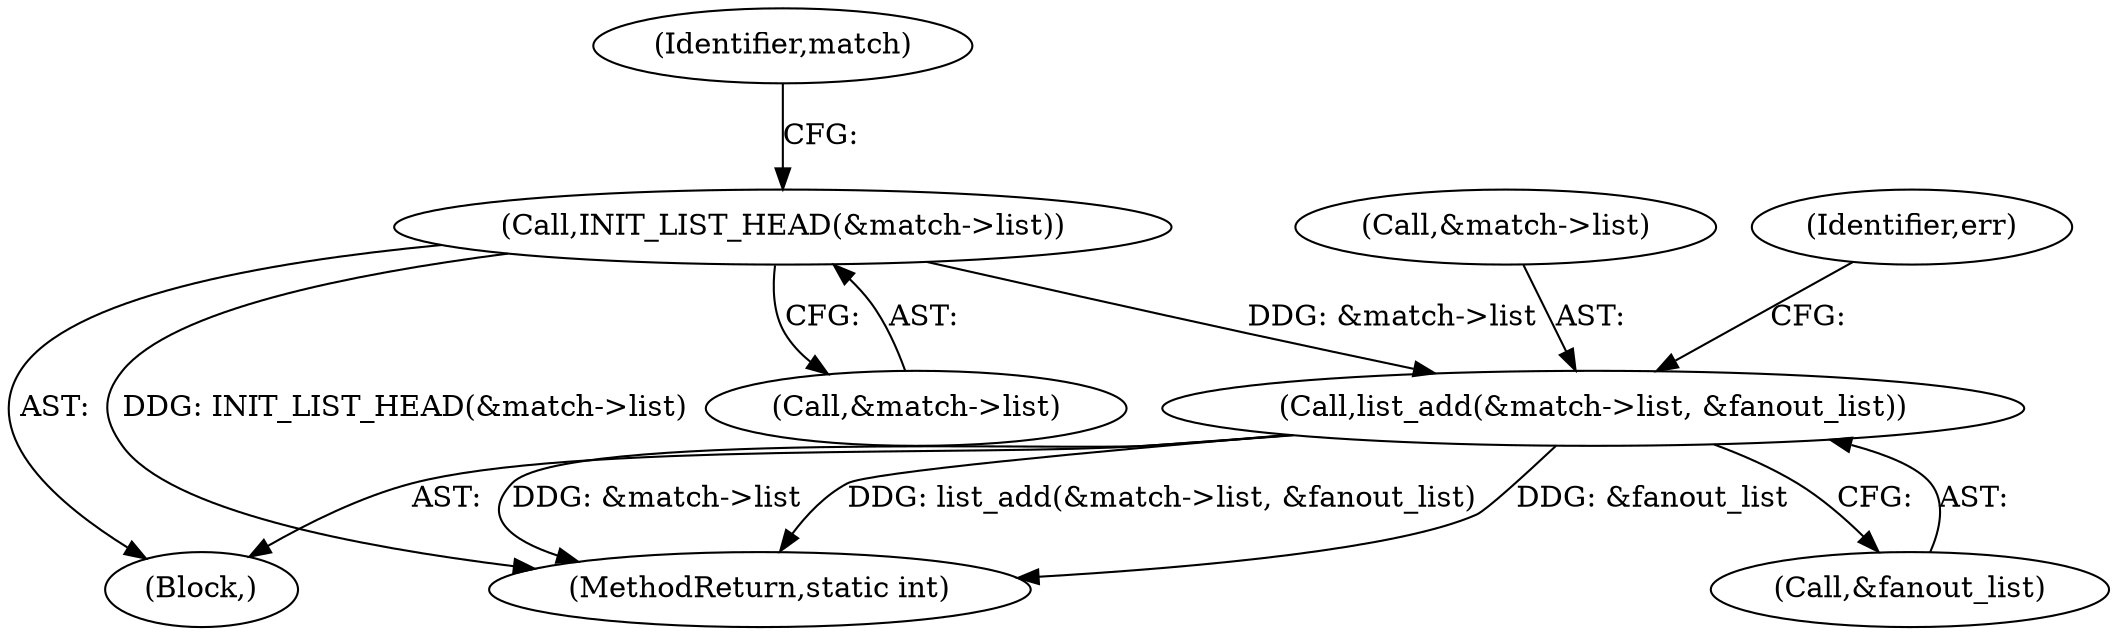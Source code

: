 digraph "0_linux_008ba2a13f2d04c947adc536d19debb8fe66f110@pointer" {
"1000394" [label="(Call,list_add(&match->list, &fanout_list))"];
"1000333" [label="(Call,INIT_LIST_HEAD(&match->list))"];
"1000402" [label="(Identifier,err)"];
"1000333" [label="(Call,INIT_LIST_HEAD(&match->list))"];
"1000394" [label="(Call,list_add(&match->list, &fanout_list))"];
"1000341" [label="(Identifier,match)"];
"1000295" [label="(Block,)"];
"1000334" [label="(Call,&match->list)"];
"1000495" [label="(MethodReturn,static int)"];
"1000395" [label="(Call,&match->list)"];
"1000399" [label="(Call,&fanout_list)"];
"1000394" -> "1000295"  [label="AST: "];
"1000394" -> "1000399"  [label="CFG: "];
"1000395" -> "1000394"  [label="AST: "];
"1000399" -> "1000394"  [label="AST: "];
"1000402" -> "1000394"  [label="CFG: "];
"1000394" -> "1000495"  [label="DDG: list_add(&match->list, &fanout_list)"];
"1000394" -> "1000495"  [label="DDG: &fanout_list"];
"1000394" -> "1000495"  [label="DDG: &match->list"];
"1000333" -> "1000394"  [label="DDG: &match->list"];
"1000333" -> "1000295"  [label="AST: "];
"1000333" -> "1000334"  [label="CFG: "];
"1000334" -> "1000333"  [label="AST: "];
"1000341" -> "1000333"  [label="CFG: "];
"1000333" -> "1000495"  [label="DDG: INIT_LIST_HEAD(&match->list)"];
}

